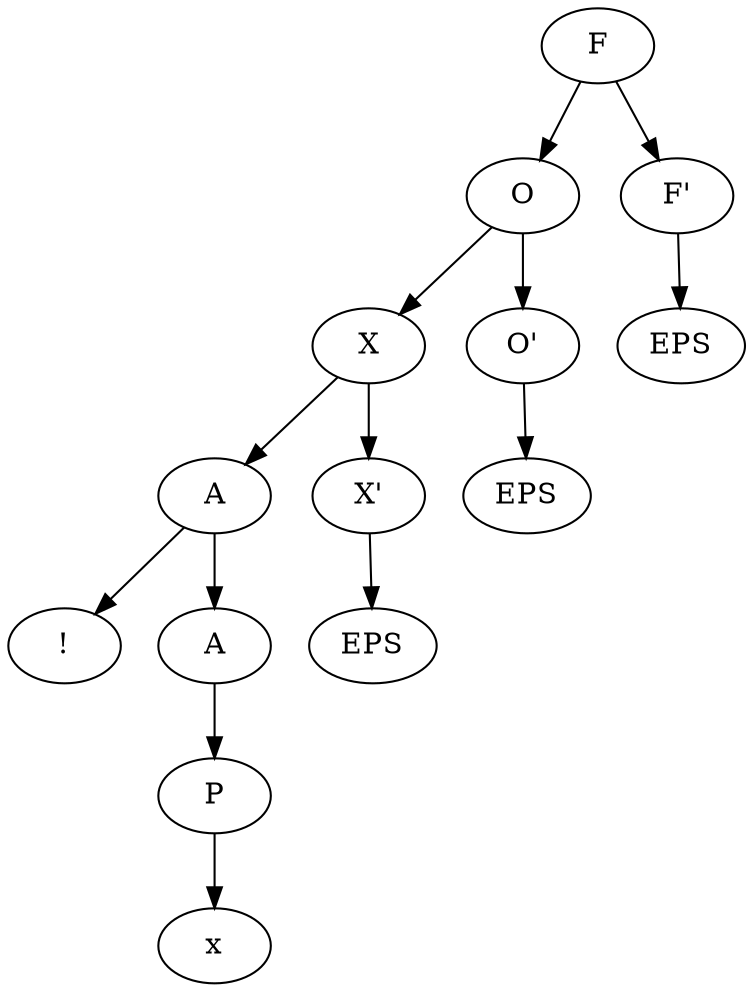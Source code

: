 digraph {
	0 [label="F"]
	0 -> 1
	0 -> 2
	1 [label="O"]
	1 -> 3
	1 -> 4
	2 [label="F'"]
	2 -> 5
	3 [label="X"]
	3 -> 6
	3 -> 7
	4 [label="O'"]
	4 -> 8
	5 [label="EPS"]
	6 [label="A"]
	6 -> 9
	6 -> 10
	7 [label="X'"]
	7 -> 11
	8 [label="EPS"]
	9 [label="!"]
	10 [label="A"]
	10 -> 12
	11 [label="EPS"]
	12 [label="P"]
	12 -> 13
	13 [label="x"]
}